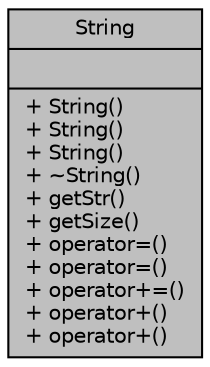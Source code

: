 digraph "String"
{
 // INTERACTIVE_SVG=YES
 // LATEX_PDF_SIZE
  edge [fontname="Helvetica",fontsize="10",labelfontname="Helvetica",labelfontsize="10"];
  node [fontname="Helvetica",fontsize="10",shape=record];
  Node1 [label="{String\n||+ String()\l+ String()\l+ String()\l+ ~String()\l+ getStr()\l+ getSize()\l+ operator=()\l+ operator=()\l+ operator+=()\l+ operator+()\l+ operator+()\l}",height=0.2,width=0.4,color="black", fillcolor="grey75", style="filled", fontcolor="black",tooltip="Seperate String class, because STL are not allowed..."];
}
